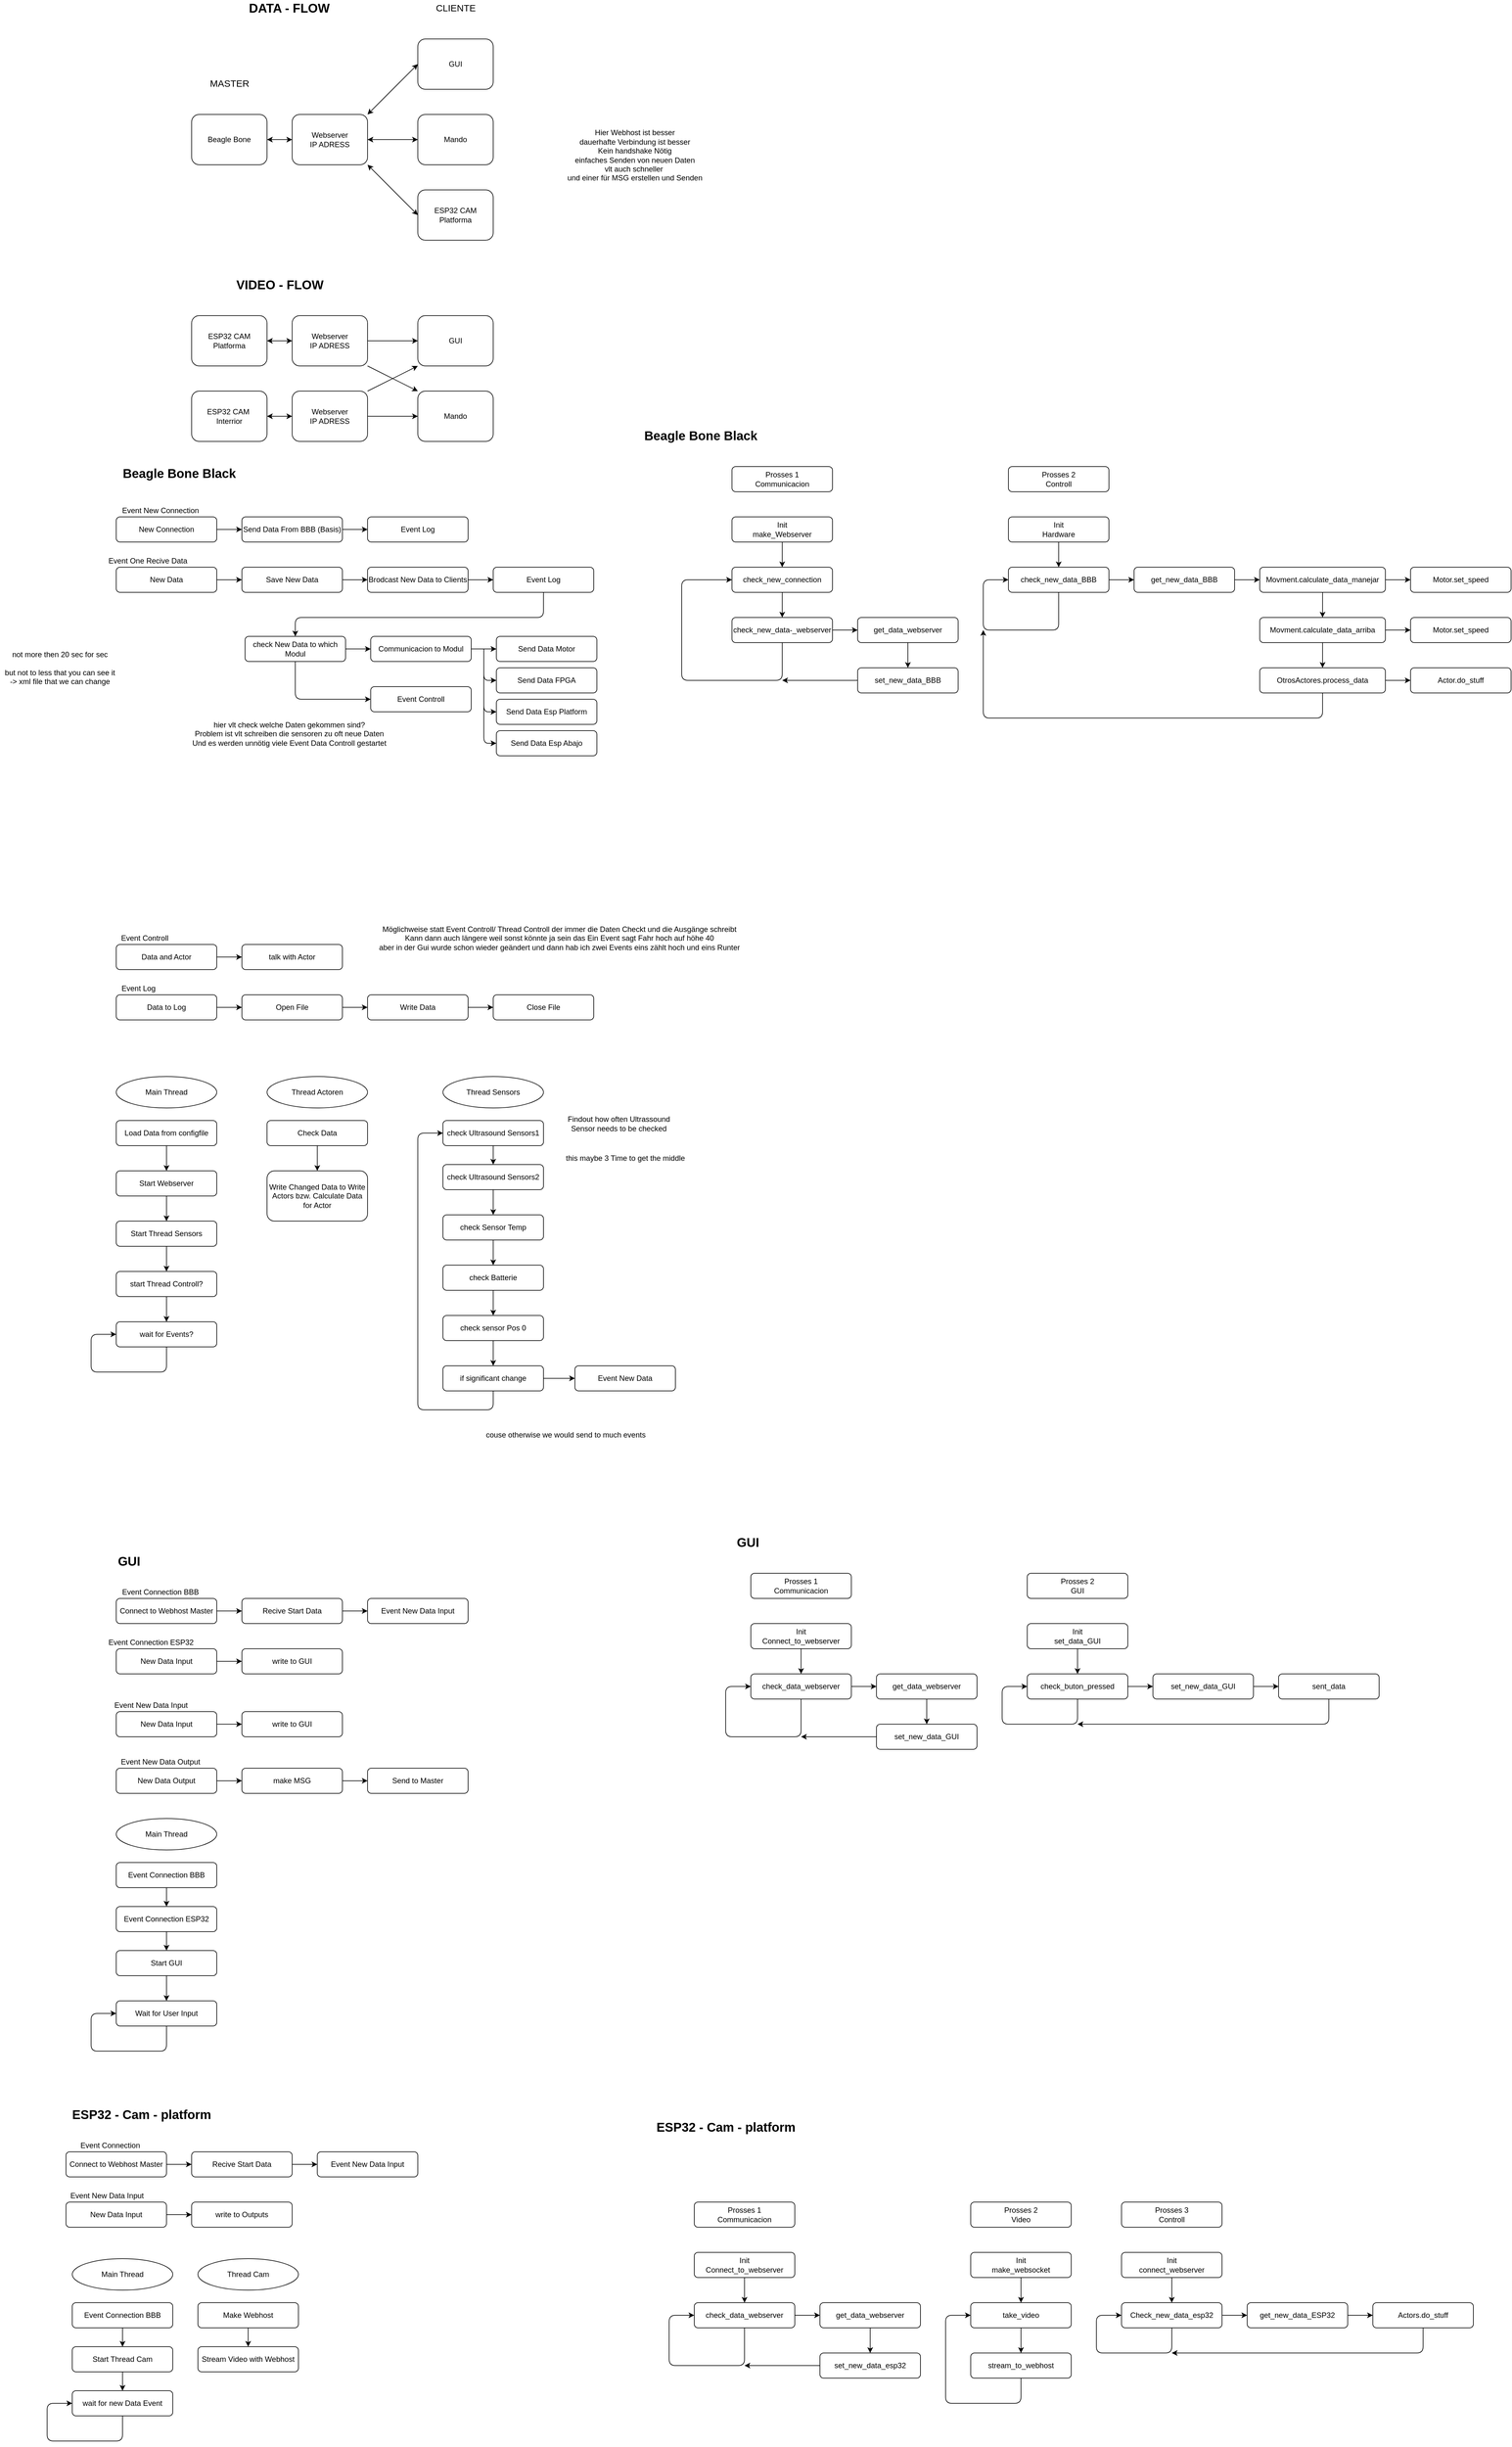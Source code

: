 <mxfile>
    <diagram id="vDkpHy24H6BLEEyWHWST" name="Page-1">
        <mxGraphModel dx="1289" dy="771" grid="1" gridSize="10" guides="1" tooltips="1" connect="1" arrows="1" fold="1" page="1" pageScale="1" pageWidth="850" pageHeight="1100" math="0" shadow="0">
            <root>
                <mxCell id="0"/>
                <mxCell id="1" parent="0"/>
                <mxCell id="81" value="" style="edgeStyle=none;html=1;fontSize=20;startArrow=classic;startFill=1;" parent="1" target="79" edge="1">
                    <mxGeometry relative="1" as="geometry">
                        <mxPoint x="510" y="250" as="sourcePoint"/>
                    </mxGeometry>
                </mxCell>
                <mxCell id="51" value="ESP32 CAM Platforma" style="rounded=1;whiteSpace=wrap;html=1;" parent="1" vertex="1">
                    <mxGeometry x="750" y="330" width="120" height="80" as="geometry"/>
                </mxCell>
                <mxCell id="53" value="GUI" style="rounded=1;whiteSpace=wrap;html=1;" parent="1" vertex="1">
                    <mxGeometry x="750" y="90" width="120" height="80" as="geometry"/>
                </mxCell>
                <mxCell id="55" value="Mando" style="rounded=1;whiteSpace=wrap;html=1;" parent="1" vertex="1">
                    <mxGeometry x="750" y="210" width="120" height="80" as="geometry"/>
                </mxCell>
                <mxCell id="59" value="&lt;font style=&quot;font-size: 15px&quot;&gt;MASTER&lt;/font&gt;" style="text;html=1;align=center;verticalAlign=middle;resizable=0;points=[];autosize=1;strokeColor=none;fillColor=none;" parent="1" vertex="1">
                    <mxGeometry x="410" y="150" width="80" height="20" as="geometry"/>
                </mxCell>
                <mxCell id="60" value="&lt;font style=&quot;font-size: 15px&quot;&gt;CLIENTE&lt;/font&gt;" style="text;html=1;align=center;verticalAlign=middle;resizable=0;points=[];autosize=1;strokeColor=none;fillColor=none;" parent="1" vertex="1">
                    <mxGeometry x="770" y="30" width="80" height="20" as="geometry"/>
                </mxCell>
                <mxCell id="61" value="&lt;font style=&quot;font-size: 20px&quot;&gt;&lt;b&gt;DATA - FLOW&lt;br&gt;&lt;/b&gt;&lt;/font&gt;" style="text;html=1;align=center;verticalAlign=middle;resizable=0;points=[];autosize=1;strokeColor=none;fillColor=none;" parent="1" vertex="1">
                    <mxGeometry x="475" y="30" width="140" height="20" as="geometry"/>
                </mxCell>
                <mxCell id="62" value="" style="endArrow=classic;startArrow=classic;html=1;fontSize=15;entryX=1;entryY=1;entryDx=0;entryDy=0;exitX=0;exitY=0.5;exitDx=0;exitDy=0;" parent="1" source="51" target="79" edge="1">
                    <mxGeometry width="50" height="50" relative="1" as="geometry">
                        <mxPoint x="530" y="430" as="sourcePoint"/>
                        <mxPoint x="580" y="380" as="targetPoint"/>
                    </mxGeometry>
                </mxCell>
                <mxCell id="68" value="GUI" style="rounded=1;whiteSpace=wrap;html=1;" parent="1" vertex="1">
                    <mxGeometry x="750" y="530" width="120" height="80" as="geometry"/>
                </mxCell>
                <mxCell id="69" value="Mando" style="rounded=1;whiteSpace=wrap;html=1;" parent="1" vertex="1">
                    <mxGeometry x="750" y="650" width="120" height="80" as="geometry"/>
                </mxCell>
                <mxCell id="72" value="&lt;font style=&quot;font-size: 20px&quot;&gt;&lt;b&gt;VIDEO - FLOW&lt;br&gt;&lt;/b&gt;&lt;/font&gt;" style="text;html=1;align=center;verticalAlign=middle;resizable=0;points=[];autosize=1;strokeColor=none;fillColor=none;" parent="1" vertex="1">
                    <mxGeometry x="455" y="470" width="150" height="20" as="geometry"/>
                </mxCell>
                <mxCell id="76" value="ESP32 CAM Platforma" style="rounded=1;whiteSpace=wrap;html=1;" parent="1" vertex="1">
                    <mxGeometry x="390" y="530" width="120" height="80" as="geometry"/>
                </mxCell>
                <mxCell id="77" value="ESP32 CAM&amp;nbsp;&lt;br&gt;Interrior" style="rounded=1;whiteSpace=wrap;html=1;" parent="1" vertex="1">
                    <mxGeometry x="390" y="650" width="120" height="80" as="geometry"/>
                </mxCell>
                <mxCell id="78" value="" style="endArrow=classic;startArrow=classic;html=1;fontSize=20;exitX=1;exitY=0.5;exitDx=0;exitDy=0;" parent="1" source="76" edge="1">
                    <mxGeometry width="50" height="50" relative="1" as="geometry">
                        <mxPoint x="560" y="810" as="sourcePoint"/>
                        <mxPoint x="550" y="570" as="targetPoint"/>
                    </mxGeometry>
                </mxCell>
                <mxCell id="79" value="Webserver&lt;br&gt;IP ADRESS" style="rounded=1;whiteSpace=wrap;html=1;" parent="1" vertex="1">
                    <mxGeometry x="550" y="210" width="120" height="80" as="geometry"/>
                </mxCell>
                <mxCell id="82" value="" style="endArrow=classic;startArrow=classic;html=1;fontSize=20;entryX=0;entryY=0.5;entryDx=0;entryDy=0;exitX=1;exitY=0.5;exitDx=0;exitDy=0;" parent="1" source="79" target="55" edge="1">
                    <mxGeometry width="50" height="50" relative="1" as="geometry">
                        <mxPoint x="540" y="430" as="sourcePoint"/>
                        <mxPoint x="590" y="380" as="targetPoint"/>
                    </mxGeometry>
                </mxCell>
                <mxCell id="83" value="" style="endArrow=classic;startArrow=classic;html=1;fontSize=20;entryX=0;entryY=0.5;entryDx=0;entryDy=0;exitX=1;exitY=0;exitDx=0;exitDy=0;" parent="1" source="79" target="53" edge="1">
                    <mxGeometry width="50" height="50" relative="1" as="geometry">
                        <mxPoint x="680" y="260" as="sourcePoint"/>
                        <mxPoint x="760" y="260" as="targetPoint"/>
                    </mxGeometry>
                </mxCell>
                <mxCell id="85" value="Webserver&lt;br&gt;IP ADRESS" style="rounded=1;whiteSpace=wrap;html=1;" parent="1" vertex="1">
                    <mxGeometry x="550" y="530" width="120" height="80" as="geometry"/>
                </mxCell>
                <mxCell id="87" value="Webserver&lt;br&gt;IP ADRESS" style="rounded=1;whiteSpace=wrap;html=1;" parent="1" vertex="1">
                    <mxGeometry x="550" y="650" width="120" height="80" as="geometry"/>
                </mxCell>
                <mxCell id="88" value="" style="endArrow=classic;startArrow=classic;html=1;fontSize=20;exitX=1;exitY=0.5;exitDx=0;exitDy=0;entryX=0;entryY=0.5;entryDx=0;entryDy=0;" parent="1" source="77" target="87" edge="1">
                    <mxGeometry width="50" height="50" relative="1" as="geometry">
                        <mxPoint x="520" y="580" as="sourcePoint"/>
                        <mxPoint x="560" y="580" as="targetPoint"/>
                    </mxGeometry>
                </mxCell>
                <mxCell id="92" value="" style="endArrow=classic;html=1;fontSize=20;entryX=0;entryY=0.5;entryDx=0;entryDy=0;exitX=1;exitY=0.5;exitDx=0;exitDy=0;" parent="1" source="85" target="68" edge="1">
                    <mxGeometry width="50" height="50" relative="1" as="geometry">
                        <mxPoint x="650" y="450" as="sourcePoint"/>
                        <mxPoint x="700" y="400" as="targetPoint"/>
                    </mxGeometry>
                </mxCell>
                <mxCell id="93" value="" style="endArrow=classic;html=1;fontSize=20;entryX=0;entryY=0;entryDx=0;entryDy=0;exitX=1;exitY=1;exitDx=0;exitDy=0;" parent="1" source="85" target="69" edge="1">
                    <mxGeometry width="50" height="50" relative="1" as="geometry">
                        <mxPoint x="680" y="580" as="sourcePoint"/>
                        <mxPoint x="760" y="580" as="targetPoint"/>
                    </mxGeometry>
                </mxCell>
                <mxCell id="94" value="" style="endArrow=classic;html=1;fontSize=20;entryX=0;entryY=1;entryDx=0;entryDy=0;exitX=1;exitY=0;exitDx=0;exitDy=0;" parent="1" source="87" target="68" edge="1">
                    <mxGeometry width="50" height="50" relative="1" as="geometry">
                        <mxPoint x="680" y="620" as="sourcePoint"/>
                        <mxPoint x="760" y="660" as="targetPoint"/>
                    </mxGeometry>
                </mxCell>
                <mxCell id="95" value="" style="endArrow=classic;html=1;fontSize=20;entryX=0;entryY=0.5;entryDx=0;entryDy=0;exitX=1;exitY=0.5;exitDx=0;exitDy=0;" parent="1" source="87" target="69" edge="1">
                    <mxGeometry width="50" height="50" relative="1" as="geometry">
                        <mxPoint x="680" y="660" as="sourcePoint"/>
                        <mxPoint x="760" y="620" as="targetPoint"/>
                    </mxGeometry>
                </mxCell>
                <mxCell id="96" value="Prosses 1&lt;br&gt;Communicacion" style="rounded=1;whiteSpace=wrap;html=1;" parent="1" vertex="1">
                    <mxGeometry x="1250" y="770" width="160" height="40" as="geometry"/>
                </mxCell>
                <mxCell id="97" value="Prosses 2&lt;br&gt;Controll" style="rounded=1;whiteSpace=wrap;html=1;" parent="1" vertex="1">
                    <mxGeometry x="1690" y="770" width="160" height="40" as="geometry"/>
                </mxCell>
                <mxCell id="107" value="" style="edgeStyle=none;html=1;" parent="1" source="99" target="105" edge="1">
                    <mxGeometry relative="1" as="geometry"/>
                </mxCell>
                <mxCell id="99" value="Init&lt;br&gt;make_Webserver" style="rounded=1;whiteSpace=wrap;html=1;" parent="1" vertex="1">
                    <mxGeometry x="1250" y="850" width="160" height="40" as="geometry"/>
                </mxCell>
                <mxCell id="159" value="" style="edgeStyle=none;html=1;" parent="1" source="100" target="158" edge="1">
                    <mxGeometry relative="1" as="geometry"/>
                </mxCell>
                <mxCell id="100" value="check_new_data-_webserver" style="rounded=1;whiteSpace=wrap;html=1;" parent="1" vertex="1">
                    <mxGeometry x="1250" y="1010" width="160" height="40" as="geometry"/>
                </mxCell>
                <mxCell id="157" value="" style="edgeStyle=none;html=1;" parent="1" source="102" edge="1">
                    <mxGeometry relative="1" as="geometry">
                        <mxPoint x="1330" y="1110" as="targetPoint"/>
                    </mxGeometry>
                </mxCell>
                <mxCell id="102" value="set_new_data_BBB" style="rounded=1;whiteSpace=wrap;html=1;" parent="1" vertex="1">
                    <mxGeometry x="1450" y="1090" width="160" height="40" as="geometry"/>
                </mxCell>
                <mxCell id="104" value="&lt;font style=&quot;font-size: 20px&quot;&gt;&lt;b&gt;Beagle Bone Black&lt;br&gt;&lt;/b&gt;&lt;/font&gt;" style="text;html=1;align=center;verticalAlign=middle;resizable=0;points=[];autosize=1;strokeColor=none;fillColor=none;" parent="1" vertex="1">
                    <mxGeometry x="270" y="770" width="200" height="20" as="geometry"/>
                </mxCell>
                <mxCell id="108" value="" style="edgeStyle=none;html=1;" parent="1" source="105" target="100" edge="1">
                    <mxGeometry relative="1" as="geometry"/>
                </mxCell>
                <mxCell id="105" value="check_new_connection" style="rounded=1;whiteSpace=wrap;html=1;" parent="1" vertex="1">
                    <mxGeometry x="1250" y="930" width="160" height="40" as="geometry"/>
                </mxCell>
                <mxCell id="113" value="" style="endArrow=classic;html=1;exitX=0.5;exitY=1;exitDx=0;exitDy=0;entryX=0;entryY=0.5;entryDx=0;entryDy=0;" parent="1" source="100" target="105" edge="1">
                    <mxGeometry width="50" height="50" relative="1" as="geometry">
                        <mxPoint x="1330" y="1130" as="sourcePoint"/>
                        <mxPoint x="1170" y="970" as="targetPoint"/>
                        <Array as="points">
                            <mxPoint x="1330" y="1110"/>
                            <mxPoint x="1240" y="1110"/>
                            <mxPoint x="1170" y="1110"/>
                            <mxPoint x="1170" y="950"/>
                        </Array>
                    </mxGeometry>
                </mxCell>
                <mxCell id="116" value="" style="edgeStyle=none;html=1;" parent="1" source="114" target="115" edge="1">
                    <mxGeometry relative="1" as="geometry"/>
                </mxCell>
                <mxCell id="114" value="Init&lt;br&gt;Hardware" style="rounded=1;whiteSpace=wrap;html=1;" parent="1" vertex="1">
                    <mxGeometry x="1690" y="850" width="160" height="40" as="geometry"/>
                </mxCell>
                <mxCell id="131" value="" style="edgeStyle=none;html=1;" parent="1" source="115" target="130" edge="1">
                    <mxGeometry relative="1" as="geometry"/>
                </mxCell>
                <mxCell id="115" value="check_new_data_BBB" style="rounded=1;whiteSpace=wrap;html=1;" parent="1" vertex="1">
                    <mxGeometry x="1690" y="930" width="160" height="40" as="geometry"/>
                </mxCell>
                <mxCell id="120" value="" style="edgeStyle=none;html=1;" parent="1" source="117" target="119" edge="1">
                    <mxGeometry relative="1" as="geometry"/>
                </mxCell>
                <mxCell id="122" value="" style="edgeStyle=none;html=1;" parent="1" source="117" target="121" edge="1">
                    <mxGeometry relative="1" as="geometry"/>
                </mxCell>
                <mxCell id="117" value="Movment.calculate_data_manejar" style="rounded=1;whiteSpace=wrap;html=1;" parent="1" vertex="1">
                    <mxGeometry x="2090" y="930" width="200" height="40" as="geometry"/>
                </mxCell>
                <mxCell id="119" value="Motor.set_speed" style="rounded=1;whiteSpace=wrap;html=1;" parent="1" vertex="1">
                    <mxGeometry x="2330" y="930" width="160" height="40" as="geometry"/>
                </mxCell>
                <mxCell id="124" value="" style="edgeStyle=none;html=1;" parent="1" source="121" target="123" edge="1">
                    <mxGeometry relative="1" as="geometry"/>
                </mxCell>
                <mxCell id="126" value="" style="edgeStyle=none;html=1;" parent="1" source="121" target="125" edge="1">
                    <mxGeometry relative="1" as="geometry"/>
                </mxCell>
                <mxCell id="121" value="Movment.calculate_data_arriba" style="rounded=1;whiteSpace=wrap;html=1;" parent="1" vertex="1">
                    <mxGeometry x="2090" y="1010" width="200" height="40" as="geometry"/>
                </mxCell>
                <mxCell id="123" value="Motor.set_speed" style="rounded=1;whiteSpace=wrap;html=1;" parent="1" vertex="1">
                    <mxGeometry x="2330" y="1010" width="160" height="40" as="geometry"/>
                </mxCell>
                <mxCell id="128" value="" style="edgeStyle=none;html=1;" parent="1" source="125" target="127" edge="1">
                    <mxGeometry relative="1" as="geometry"/>
                </mxCell>
                <mxCell id="125" value="OtrosActores.process_data" style="rounded=1;whiteSpace=wrap;html=1;" parent="1" vertex="1">
                    <mxGeometry x="2090" y="1090" width="200" height="40" as="geometry"/>
                </mxCell>
                <mxCell id="127" value="Actor.do_stuff" style="rounded=1;whiteSpace=wrap;html=1;" parent="1" vertex="1">
                    <mxGeometry x="2330" y="1090" width="160" height="40" as="geometry"/>
                </mxCell>
                <mxCell id="129" value="" style="endArrow=classic;html=1;exitX=0.5;exitY=1;exitDx=0;exitDy=0;entryX=0;entryY=0.5;entryDx=0;entryDy=0;" parent="1" source="115" target="115" edge="1">
                    <mxGeometry width="50" height="50" relative="1" as="geometry">
                        <mxPoint x="1770" y="1320" as="sourcePoint"/>
                        <mxPoint x="1650" y="870" as="targetPoint"/>
                        <Array as="points">
                            <mxPoint x="1770" y="1030"/>
                            <mxPoint x="1650" y="1030"/>
                            <mxPoint x="1650" y="950"/>
                        </Array>
                    </mxGeometry>
                </mxCell>
                <mxCell id="132" value="" style="edgeStyle=none;html=1;" parent="1" source="130" target="117" edge="1">
                    <mxGeometry relative="1" as="geometry"/>
                </mxCell>
                <mxCell id="130" value="get_new_data_BBB" style="rounded=1;whiteSpace=wrap;html=1;" parent="1" vertex="1">
                    <mxGeometry x="1890" y="930" width="160" height="40" as="geometry"/>
                </mxCell>
                <mxCell id="133" value="&lt;font style=&quot;font-size: 20px&quot;&gt;&lt;b&gt;GUI&lt;br&gt;&lt;/b&gt;&lt;/font&gt;" style="text;html=1;align=center;verticalAlign=middle;resizable=0;points=[];autosize=1;strokeColor=none;fillColor=none;" parent="1" vertex="1">
                    <mxGeometry x="265" y="2500" width="50" height="20" as="geometry"/>
                </mxCell>
                <mxCell id="134" value="Prosses 1&lt;br&gt;Communicacion" style="rounded=1;whiteSpace=wrap;html=1;" parent="1" vertex="1">
                    <mxGeometry x="1280" y="2530" width="160" height="40" as="geometry"/>
                </mxCell>
                <mxCell id="135" value="Prosses 2&lt;br&gt;GUI" style="rounded=1;whiteSpace=wrap;html=1;" parent="1" vertex="1">
                    <mxGeometry x="1720" y="2530" width="160" height="40" as="geometry"/>
                </mxCell>
                <mxCell id="154" value="" style="edgeStyle=none;html=1;" parent="1" source="138" target="139" edge="1">
                    <mxGeometry relative="1" as="geometry"/>
                </mxCell>
                <mxCell id="138" value="Init&lt;br&gt;Connect_to_webserver" style="rounded=1;whiteSpace=wrap;html=1;" parent="1" vertex="1">
                    <mxGeometry x="1280" y="2610" width="160" height="40" as="geometry"/>
                </mxCell>
                <mxCell id="232" value="" style="edgeStyle=none;html=1;" parent="1" source="139" target="151" edge="1">
                    <mxGeometry relative="1" as="geometry"/>
                </mxCell>
                <mxCell id="139" value="check_data_webserver" style="rounded=1;whiteSpace=wrap;html=1;" parent="1" vertex="1">
                    <mxGeometry x="1280" y="2690" width="160" height="40" as="geometry"/>
                </mxCell>
                <mxCell id="141" value="Init&lt;br&gt;set_data_GUI" style="rounded=1;whiteSpace=wrap;html=1;" parent="1" vertex="1">
                    <mxGeometry x="1720" y="2610" width="160" height="40" as="geometry"/>
                </mxCell>
                <mxCell id="145" value="" style="edgeStyle=none;html=1;" parent="1" target="144" edge="1">
                    <mxGeometry relative="1" as="geometry">
                        <mxPoint x="1800" y="2650" as="sourcePoint"/>
                    </mxGeometry>
                </mxCell>
                <mxCell id="234" value="" style="edgeStyle=none;html=1;" parent="1" source="144" target="155" edge="1">
                    <mxGeometry relative="1" as="geometry"/>
                </mxCell>
                <mxCell id="144" value="check_buton_pressed" style="rounded=1;whiteSpace=wrap;html=1;" parent="1" vertex="1">
                    <mxGeometry x="1720" y="2690" width="160" height="40" as="geometry"/>
                </mxCell>
                <mxCell id="146" value="sent_data" style="rounded=1;whiteSpace=wrap;html=1;" parent="1" vertex="1">
                    <mxGeometry x="2120" y="2690" width="160" height="40" as="geometry"/>
                </mxCell>
                <mxCell id="165" value="" style="edgeStyle=none;html=1;" parent="1" source="151" target="162" edge="1">
                    <mxGeometry relative="1" as="geometry"/>
                </mxCell>
                <mxCell id="151" value="get_data_webserver" style="rounded=1;whiteSpace=wrap;html=1;" parent="1" vertex="1">
                    <mxGeometry x="1480" y="2690" width="160" height="40" as="geometry"/>
                </mxCell>
                <mxCell id="156" value="" style="edgeStyle=none;html=1;" parent="1" source="155" target="146" edge="1">
                    <mxGeometry relative="1" as="geometry"/>
                </mxCell>
                <mxCell id="155" value="set_new_data_GUI" style="rounded=1;whiteSpace=wrap;html=1;" parent="1" vertex="1">
                    <mxGeometry x="1920" y="2690" width="160" height="40" as="geometry"/>
                </mxCell>
                <mxCell id="160" value="" style="edgeStyle=none;html=1;" parent="1" source="158" target="102" edge="1">
                    <mxGeometry relative="1" as="geometry"/>
                </mxCell>
                <mxCell id="158" value="get_data_webserver" style="rounded=1;whiteSpace=wrap;html=1;" parent="1" vertex="1">
                    <mxGeometry x="1450" y="1010" width="160" height="40" as="geometry"/>
                </mxCell>
                <mxCell id="163" value="" style="edgeStyle=none;html=1;" parent="1" source="162" edge="1">
                    <mxGeometry relative="1" as="geometry">
                        <mxPoint x="1360" y="2790" as="targetPoint"/>
                    </mxGeometry>
                </mxCell>
                <mxCell id="162" value="set_new_data_GUI" style="rounded=1;whiteSpace=wrap;html=1;" parent="1" vertex="1">
                    <mxGeometry x="1480" y="2770" width="160" height="40" as="geometry"/>
                </mxCell>
                <mxCell id="164" value="" style="endArrow=classic;html=1;exitX=0.5;exitY=1;exitDx=0;exitDy=0;entryX=0;entryY=0.5;entryDx=0;entryDy=0;" parent="1" source="139" target="139" edge="1">
                    <mxGeometry width="50" height="50" relative="1" as="geometry">
                        <mxPoint x="1360" y="2810" as="sourcePoint"/>
                        <mxPoint x="1240" y="2690" as="targetPoint"/>
                        <Array as="points">
                            <mxPoint x="1360" y="2790"/>
                            <mxPoint x="1240" y="2790"/>
                            <mxPoint x="1240" y="2710"/>
                        </Array>
                    </mxGeometry>
                </mxCell>
                <mxCell id="166" value="" style="endArrow=classic;html=1;exitX=0.5;exitY=1;exitDx=0;exitDy=0;entryX=0;entryY=0.5;entryDx=0;entryDy=0;" parent="1" target="144" edge="1">
                    <mxGeometry width="50" height="50" relative="1" as="geometry">
                        <mxPoint x="1800" y="2730" as="sourcePoint"/>
                        <mxPoint x="1720" y="2630" as="targetPoint"/>
                        <Array as="points">
                            <mxPoint x="1800" y="2770"/>
                            <mxPoint x="1680" y="2770"/>
                            <mxPoint x="1680" y="2710"/>
                        </Array>
                    </mxGeometry>
                </mxCell>
                <mxCell id="167" value="&lt;font style=&quot;font-size: 20px&quot;&gt;&lt;b&gt;ESP32 - Cam - platform&lt;br&gt;&lt;/b&gt;&lt;/font&gt;" style="text;html=1;align=center;verticalAlign=middle;resizable=0;points=[];autosize=1;strokeColor=none;fillColor=none;" parent="1" vertex="1">
                    <mxGeometry x="190" y="3380" width="240" height="20" as="geometry"/>
                </mxCell>
                <mxCell id="168" value="Prosses 1&lt;br&gt;Communicacion" style="rounded=1;whiteSpace=wrap;html=1;" parent="1" vertex="1">
                    <mxGeometry x="1190" y="3530" width="160" height="40" as="geometry"/>
                </mxCell>
                <mxCell id="169" value="Prosses 3&lt;br&gt;Controll" style="rounded=1;whiteSpace=wrap;html=1;" parent="1" vertex="1">
                    <mxGeometry x="1870" y="3530" width="160" height="40" as="geometry"/>
                </mxCell>
                <mxCell id="170" value="" style="edgeStyle=none;html=1;" parent="1" source="171" target="173" edge="1">
                    <mxGeometry relative="1" as="geometry"/>
                </mxCell>
                <mxCell id="171" value="Init&lt;br&gt;make_websocket" style="rounded=1;whiteSpace=wrap;html=1;" parent="1" vertex="1">
                    <mxGeometry x="1630" y="3610" width="160" height="40" as="geometry"/>
                </mxCell>
                <mxCell id="190" value="" style="edgeStyle=none;html=1;" parent="1" source="173" target="183" edge="1">
                    <mxGeometry relative="1" as="geometry"/>
                </mxCell>
                <mxCell id="173" value="take_video" style="rounded=1;whiteSpace=wrap;html=1;" parent="1" vertex="1">
                    <mxGeometry x="1630" y="3690" width="160" height="40" as="geometry"/>
                </mxCell>
                <mxCell id="174" value="Init&lt;br&gt;connect_webserver" style="rounded=1;whiteSpace=wrap;html=1;" parent="1" vertex="1">
                    <mxGeometry x="1870" y="3610" width="160" height="40" as="geometry"/>
                </mxCell>
                <mxCell id="175" value="" style="edgeStyle=none;html=1;" parent="1" target="177" edge="1">
                    <mxGeometry relative="1" as="geometry">
                        <mxPoint x="1950" y="3650" as="sourcePoint"/>
                    </mxGeometry>
                </mxCell>
                <mxCell id="235" value="" style="edgeStyle=none;html=1;" parent="1" source="177" target="182" edge="1">
                    <mxGeometry relative="1" as="geometry"/>
                </mxCell>
                <mxCell id="177" value="Check_new_data_esp32" style="rounded=1;whiteSpace=wrap;html=1;" parent="1" vertex="1">
                    <mxGeometry x="1870" y="3690" width="160" height="40" as="geometry"/>
                </mxCell>
                <mxCell id="178" value="Actors.do_stuff" style="rounded=1;whiteSpace=wrap;html=1;" parent="1" vertex="1">
                    <mxGeometry x="2270" y="3690" width="160" height="40" as="geometry"/>
                </mxCell>
                <mxCell id="181" value="" style="edgeStyle=none;html=1;" parent="1" source="182" edge="1">
                    <mxGeometry relative="1" as="geometry">
                        <mxPoint x="2270" y="3710" as="targetPoint"/>
                    </mxGeometry>
                </mxCell>
                <mxCell id="182" value="get_new_data_ESP32" style="rounded=1;whiteSpace=wrap;html=1;" parent="1" vertex="1">
                    <mxGeometry x="2070" y="3690" width="160" height="40" as="geometry"/>
                </mxCell>
                <mxCell id="183" value="stream_to_webhost" style="rounded=1;whiteSpace=wrap;html=1;" parent="1" vertex="1">
                    <mxGeometry x="1630" y="3770" width="160" height="40" as="geometry"/>
                </mxCell>
                <mxCell id="186" value="" style="endArrow=classic;html=1;exitX=0.5;exitY=1;exitDx=0;exitDy=0;entryX=0;entryY=0.5;entryDx=0;entryDy=0;" parent="1" source="183" target="173" edge="1">
                    <mxGeometry width="50" height="50" relative="1" as="geometry">
                        <mxPoint x="1600" y="3910" as="sourcePoint"/>
                        <mxPoint x="1590" y="3690" as="targetPoint"/>
                        <Array as="points">
                            <mxPoint x="1710" y="3850"/>
                            <mxPoint x="1590" y="3850"/>
                            <mxPoint x="1590" y="3710"/>
                        </Array>
                    </mxGeometry>
                </mxCell>
                <mxCell id="187" value="" style="endArrow=classic;html=1;exitX=0.5;exitY=1;exitDx=0;exitDy=0;entryX=0;entryY=0.5;entryDx=0;entryDy=0;" parent="1" target="177" edge="1">
                    <mxGeometry width="50" height="50" relative="1" as="geometry">
                        <mxPoint x="1950" y="3730" as="sourcePoint"/>
                        <mxPoint x="1870" y="3630" as="targetPoint"/>
                        <Array as="points">
                            <mxPoint x="1950" y="3770"/>
                            <mxPoint x="1830" y="3770"/>
                            <mxPoint x="1830" y="3710"/>
                        </Array>
                    </mxGeometry>
                </mxCell>
                <mxCell id="212" value="Prosses 2&lt;br&gt;Video" style="rounded=1;whiteSpace=wrap;html=1;" parent="1" vertex="1">
                    <mxGeometry x="1630" y="3530" width="160" height="40" as="geometry"/>
                </mxCell>
                <mxCell id="213" value="" style="edgeStyle=none;html=1;" parent="1" source="214" target="217" edge="1">
                    <mxGeometry relative="1" as="geometry"/>
                </mxCell>
                <mxCell id="214" value="Init&lt;br&gt;Connect_to_webserver" style="rounded=1;whiteSpace=wrap;html=1;" parent="1" vertex="1">
                    <mxGeometry x="1190" y="3610" width="160" height="40" as="geometry"/>
                </mxCell>
                <mxCell id="215" value="" style="edgeStyle=none;html=1;" parent="1" source="217" target="219" edge="1">
                    <mxGeometry relative="1" as="geometry">
                        <Array as="points">
                            <mxPoint x="1370" y="3710"/>
                        </Array>
                    </mxGeometry>
                </mxCell>
                <mxCell id="217" value="check_data_webserver" style="rounded=1;whiteSpace=wrap;html=1;" parent="1" vertex="1">
                    <mxGeometry x="1190" y="3690" width="160" height="40" as="geometry"/>
                </mxCell>
                <mxCell id="218" value="" style="edgeStyle=none;html=1;" parent="1" source="219" target="222" edge="1">
                    <mxGeometry relative="1" as="geometry"/>
                </mxCell>
                <mxCell id="219" value="get_data_webserver" style="rounded=1;whiteSpace=wrap;html=1;" parent="1" vertex="1">
                    <mxGeometry x="1390" y="3690" width="160" height="40" as="geometry"/>
                </mxCell>
                <mxCell id="221" value="" style="edgeStyle=none;html=1;" parent="1" source="222" edge="1">
                    <mxGeometry relative="1" as="geometry">
                        <mxPoint x="1270" y="3790" as="targetPoint"/>
                    </mxGeometry>
                </mxCell>
                <mxCell id="222" value="set_new_data_esp32" style="rounded=1;whiteSpace=wrap;html=1;" parent="1" vertex="1">
                    <mxGeometry x="1390" y="3770" width="160" height="40" as="geometry"/>
                </mxCell>
                <mxCell id="223" value="" style="endArrow=classic;html=1;exitX=0.5;exitY=1;exitDx=0;exitDy=0;entryX=0;entryY=0.5;entryDx=0;entryDy=0;" parent="1" source="217" target="217" edge="1">
                    <mxGeometry width="50" height="50" relative="1" as="geometry">
                        <mxPoint x="1270" y="3810" as="sourcePoint"/>
                        <mxPoint x="1150" y="3690" as="targetPoint"/>
                        <Array as="points">
                            <mxPoint x="1270" y="3790"/>
                            <mxPoint x="1150" y="3790"/>
                            <mxPoint x="1150" y="3710"/>
                        </Array>
                    </mxGeometry>
                </mxCell>
                <mxCell id="225" value="" style="endArrow=classic;html=1;exitX=0.5;exitY=1;exitDx=0;exitDy=0;" parent="1" source="125" edge="1">
                    <mxGeometry width="50" height="50" relative="1" as="geometry">
                        <mxPoint x="2170" y="1170" as="sourcePoint"/>
                        <mxPoint x="1650" y="1030" as="targetPoint"/>
                        <Array as="points">
                            <mxPoint x="2190" y="1170"/>
                            <mxPoint x="1960" y="1170"/>
                            <mxPoint x="1650" y="1170"/>
                        </Array>
                    </mxGeometry>
                </mxCell>
                <mxCell id="226" value="" style="endArrow=classic;html=1;exitX=0.5;exitY=1;exitDx=0;exitDy=0;" parent="1" source="178" edge="1">
                    <mxGeometry width="50" height="50" relative="1" as="geometry">
                        <mxPoint x="2080" y="3870" as="sourcePoint"/>
                        <mxPoint x="1950" y="3770" as="targetPoint"/>
                        <Array as="points">
                            <mxPoint x="2350" y="3770"/>
                        </Array>
                    </mxGeometry>
                </mxCell>
                <mxCell id="228" value="" style="endArrow=classic;html=1;exitX=0.5;exitY=1;exitDx=0;exitDy=0;" parent="1" source="146" edge="1">
                    <mxGeometry width="50" height="50" relative="1" as="geometry">
                        <mxPoint x="2170" y="2850" as="sourcePoint"/>
                        <mxPoint x="1800" y="2770" as="targetPoint"/>
                        <Array as="points">
                            <mxPoint x="2200" y="2770"/>
                        </Array>
                    </mxGeometry>
                </mxCell>
                <mxCell id="229" value="Beagle Bone" style="rounded=1;whiteSpace=wrap;html=1;" parent="1" vertex="1">
                    <mxGeometry x="390" y="210" width="120" height="80" as="geometry"/>
                </mxCell>
                <mxCell id="239" value="" style="edgeStyle=none;html=1;" parent="1" source="236" target="238" edge="1">
                    <mxGeometry relative="1" as="geometry"/>
                </mxCell>
                <mxCell id="236" value="New Connection" style="rounded=1;whiteSpace=wrap;html=1;" parent="1" vertex="1">
                    <mxGeometry x="270" y="850" width="160" height="40" as="geometry"/>
                </mxCell>
                <mxCell id="237" value="Event New Connection" style="text;html=1;align=center;verticalAlign=middle;resizable=0;points=[];autosize=1;strokeColor=none;fillColor=none;" parent="1" vertex="1">
                    <mxGeometry x="270" y="830" width="140" height="20" as="geometry"/>
                </mxCell>
                <mxCell id="256" value="" style="edgeStyle=none;html=1;" parent="1" source="238" target="255" edge="1">
                    <mxGeometry relative="1" as="geometry"/>
                </mxCell>
                <mxCell id="238" value="Send Data From BBB (Basis)" style="rounded=1;whiteSpace=wrap;html=1;" parent="1" vertex="1">
                    <mxGeometry x="470" y="850" width="160" height="40" as="geometry"/>
                </mxCell>
                <mxCell id="244" value="" style="edgeStyle=none;html=1;" parent="1" source="240" target="242" edge="1">
                    <mxGeometry relative="1" as="geometry"/>
                </mxCell>
                <mxCell id="240" value="New Data" style="rounded=1;whiteSpace=wrap;html=1;" parent="1" vertex="1">
                    <mxGeometry x="270" y="930" width="160" height="40" as="geometry"/>
                </mxCell>
                <mxCell id="241" value="Event One Recive Data" style="text;html=1;align=center;verticalAlign=middle;resizable=0;points=[];autosize=1;strokeColor=none;fillColor=none;" parent="1" vertex="1">
                    <mxGeometry x="250" y="910" width="140" height="20" as="geometry"/>
                </mxCell>
                <mxCell id="245" value="" style="edgeStyle=none;html=1;" parent="1" source="242" target="243" edge="1">
                    <mxGeometry relative="1" as="geometry"/>
                </mxCell>
                <mxCell id="242" value="Save New Data" style="rounded=1;whiteSpace=wrap;html=1;" parent="1" vertex="1">
                    <mxGeometry x="470" y="930" width="160" height="40" as="geometry"/>
                </mxCell>
                <mxCell id="257" value="" style="edgeStyle=none;html=1;" parent="1" source="243" target="254" edge="1">
                    <mxGeometry relative="1" as="geometry"/>
                </mxCell>
                <mxCell id="243" value="Brodcast New Data to Clients" style="rounded=1;whiteSpace=wrap;html=1;" parent="1" vertex="1">
                    <mxGeometry x="670" y="930" width="160" height="40" as="geometry"/>
                </mxCell>
                <mxCell id="251" value="" style="edgeStyle=none;html=1;" parent="1" source="246" target="248" edge="1">
                    <mxGeometry relative="1" as="geometry"/>
                </mxCell>
                <mxCell id="246" value="Data to Log" style="rounded=1;whiteSpace=wrap;html=1;" parent="1" vertex="1">
                    <mxGeometry x="270" y="1610" width="160" height="40" as="geometry"/>
                </mxCell>
                <mxCell id="247" value="Event Log" style="text;html=1;align=center;verticalAlign=middle;resizable=0;points=[];autosize=1;strokeColor=none;fillColor=none;" parent="1" vertex="1">
                    <mxGeometry x="270" y="1590" width="70" height="20" as="geometry"/>
                </mxCell>
                <mxCell id="252" value="" style="edgeStyle=none;html=1;" parent="1" source="248" target="249" edge="1">
                    <mxGeometry relative="1" as="geometry"/>
                </mxCell>
                <mxCell id="248" value="Open File" style="rounded=1;whiteSpace=wrap;html=1;" parent="1" vertex="1">
                    <mxGeometry x="470" y="1610" width="160" height="40" as="geometry"/>
                </mxCell>
                <mxCell id="253" value="" style="edgeStyle=none;html=1;" parent="1" source="249" target="250" edge="1">
                    <mxGeometry relative="1" as="geometry"/>
                </mxCell>
                <mxCell id="249" value="Write Data" style="rounded=1;whiteSpace=wrap;html=1;" parent="1" vertex="1">
                    <mxGeometry x="670" y="1610" width="160" height="40" as="geometry"/>
                </mxCell>
                <mxCell id="250" value="Close File" style="rounded=1;whiteSpace=wrap;html=1;" parent="1" vertex="1">
                    <mxGeometry x="870" y="1610" width="160" height="40" as="geometry"/>
                </mxCell>
                <mxCell id="254" value="Event Log" style="rounded=1;whiteSpace=wrap;html=1;" parent="1" vertex="1">
                    <mxGeometry x="870" y="930" width="160" height="40" as="geometry"/>
                </mxCell>
                <mxCell id="255" value="Event Log" style="rounded=1;whiteSpace=wrap;html=1;" parent="1" vertex="1">
                    <mxGeometry x="670" y="850" width="160" height="40" as="geometry"/>
                </mxCell>
                <mxCell id="283" value="" style="edgeStyle=none;html=1;" parent="1" source="259" target="260" edge="1">
                    <mxGeometry relative="1" as="geometry"/>
                </mxCell>
                <mxCell id="259" value="Load Data from configfile" style="rounded=1;whiteSpace=wrap;html=1;" parent="1" vertex="1">
                    <mxGeometry x="270" y="1810" width="160" height="40" as="geometry"/>
                </mxCell>
                <mxCell id="329" value="" style="edgeStyle=none;html=1;" parent="1" source="260" target="328" edge="1">
                    <mxGeometry relative="1" as="geometry"/>
                </mxCell>
                <mxCell id="260" value="Start Webserver" style="rounded=1;whiteSpace=wrap;html=1;" parent="1" vertex="1">
                    <mxGeometry x="270" y="1890" width="160" height="40" as="geometry"/>
                </mxCell>
                <mxCell id="285" value="" style="edgeStyle=none;html=1;" parent="1" source="261" target="277" edge="1">
                    <mxGeometry relative="1" as="geometry"/>
                </mxCell>
                <mxCell id="261" value="check Sensor Temp" style="rounded=1;whiteSpace=wrap;html=1;" parent="1" vertex="1">
                    <mxGeometry x="790" y="1960" width="160" height="40" as="geometry"/>
                </mxCell>
                <mxCell id="271" value="" style="edgeStyle=none;html=1;" parent="1" source="262" target="265" edge="1">
                    <mxGeometry relative="1" as="geometry"/>
                </mxCell>
                <mxCell id="262" value="check Ultrasound Sensors1" style="rounded=1;whiteSpace=wrap;html=1;" parent="1" vertex="1">
                    <mxGeometry x="790" y="1810" width="160" height="40" as="geometry"/>
                </mxCell>
                <mxCell id="264" value="Thread Sensors" style="ellipse;whiteSpace=wrap;html=1;" parent="1" vertex="1">
                    <mxGeometry x="790" y="1740" width="160" height="50" as="geometry"/>
                </mxCell>
                <mxCell id="290" value="" style="edgeStyle=none;html=1;" parent="1" source="265" target="261" edge="1">
                    <mxGeometry relative="1" as="geometry"/>
                </mxCell>
                <mxCell id="265" value="check Ultrasound Sensors2" style="rounded=1;whiteSpace=wrap;html=1;" parent="1" vertex="1">
                    <mxGeometry x="790" y="1880" width="160" height="40" as="geometry"/>
                </mxCell>
                <mxCell id="270" value="" style="edgeStyle=none;html=1;" parent="1" source="266" target="268" edge="1">
                    <mxGeometry relative="1" as="geometry"/>
                </mxCell>
                <mxCell id="266" value="if significant change" style="rounded=1;whiteSpace=wrap;html=1;" parent="1" vertex="1">
                    <mxGeometry x="790" y="2200" width="160" height="40" as="geometry"/>
                </mxCell>
                <mxCell id="268" value="Event New Data" style="rounded=1;whiteSpace=wrap;html=1;" parent="1" vertex="1">
                    <mxGeometry x="1000" y="2200" width="160" height="40" as="geometry"/>
                </mxCell>
                <mxCell id="273" value="this maybe 3 Time to get the middle" style="text;html=1;align=center;verticalAlign=middle;resizable=0;points=[];autosize=1;strokeColor=none;fillColor=none;" parent="1" vertex="1">
                    <mxGeometry x="980" y="1860" width="200" height="20" as="geometry"/>
                </mxCell>
                <mxCell id="274" value="couse otherwise we would send to much events" style="text;html=1;align=center;verticalAlign=middle;resizable=0;points=[];autosize=1;strokeColor=none;fillColor=none;" parent="1" vertex="1">
                    <mxGeometry x="850" y="2300" width="270" height="20" as="geometry"/>
                </mxCell>
                <mxCell id="275" value="Findout how often Ultrassound Sensor needs to be checked" style="text;html=1;strokeColor=none;fillColor=none;align=center;verticalAlign=middle;whiteSpace=wrap;rounded=0;" parent="1" vertex="1">
                    <mxGeometry x="980" y="1800" width="180" height="30" as="geometry"/>
                </mxCell>
                <mxCell id="288" value="" style="edgeStyle=none;html=1;" parent="1" source="277" target="279" edge="1">
                    <mxGeometry relative="1" as="geometry"/>
                </mxCell>
                <mxCell id="277" value="check Batterie" style="rounded=1;whiteSpace=wrap;html=1;" parent="1" vertex="1">
                    <mxGeometry x="790" y="2040" width="160" height="40" as="geometry"/>
                </mxCell>
                <mxCell id="289" value="" style="edgeStyle=none;html=1;" parent="1" source="279" target="266" edge="1">
                    <mxGeometry relative="1" as="geometry"/>
                </mxCell>
                <mxCell id="279" value="check sensor Pos 0" style="rounded=1;whiteSpace=wrap;html=1;" parent="1" vertex="1">
                    <mxGeometry x="790" y="2120" width="160" height="40" as="geometry"/>
                </mxCell>
                <mxCell id="280" value="Main Thread" style="ellipse;whiteSpace=wrap;html=1;" parent="1" vertex="1">
                    <mxGeometry x="270" y="1740" width="160" height="50" as="geometry"/>
                </mxCell>
                <mxCell id="287" value="" style="endArrow=classic;html=1;exitX=0.5;exitY=1;exitDx=0;exitDy=0;entryX=0;entryY=0.5;entryDx=0;entryDy=0;" parent="1" source="266" target="262" edge="1">
                    <mxGeometry width="50" height="50" relative="1" as="geometry">
                        <mxPoint x="890" y="2130" as="sourcePoint"/>
                        <mxPoint x="790" y="1830" as="targetPoint"/>
                        <Array as="points">
                            <mxPoint x="870" y="2270"/>
                            <mxPoint x="750" y="2270"/>
                            <mxPoint x="750" y="2050"/>
                            <mxPoint x="750" y="1830"/>
                        </Array>
                    </mxGeometry>
                </mxCell>
                <mxCell id="291" value="&lt;font style=&quot;font-size: 20px&quot;&gt;&lt;b&gt;ESP32 - Cam - platform&lt;br&gt;&lt;/b&gt;&lt;/font&gt;" style="text;html=1;align=center;verticalAlign=middle;resizable=0;points=[];autosize=1;strokeColor=none;fillColor=none;" parent="1" vertex="1">
                    <mxGeometry x="1120" y="3400" width="240" height="20" as="geometry"/>
                </mxCell>
                <mxCell id="292" value="&lt;font style=&quot;font-size: 20px&quot;&gt;&lt;b&gt;GUI&lt;br&gt;&lt;/b&gt;&lt;/font&gt;" style="text;html=1;align=center;verticalAlign=middle;resizable=0;points=[];autosize=1;strokeColor=none;fillColor=none;" parent="1" vertex="1">
                    <mxGeometry x="1250" y="2470" width="50" height="20" as="geometry"/>
                </mxCell>
                <mxCell id="293" value="&lt;font style=&quot;font-size: 20px&quot;&gt;&lt;b&gt;Beagle Bone Black&lt;br&gt;&lt;/b&gt;&lt;/font&gt;" style="text;html=1;align=center;verticalAlign=middle;resizable=0;points=[];autosize=1;strokeColor=none;fillColor=none;" parent="1" vertex="1">
                    <mxGeometry x="1100" y="710" width="200" height="20" as="geometry"/>
                </mxCell>
                <mxCell id="303" value="" style="edgeStyle=none;html=1;" parent="1" source="300" edge="1">
                    <mxGeometry relative="1" as="geometry">
                        <mxPoint x="675.0" y="1060" as="targetPoint"/>
                    </mxGeometry>
                </mxCell>
                <mxCell id="312" value="" style="edgeStyle=none;html=1;entryX=0;entryY=0.5;entryDx=0;entryDy=0;" parent="1" source="300" target="309" edge="1">
                    <mxGeometry relative="1" as="geometry">
                        <Array as="points">
                            <mxPoint x="555" y="1140"/>
                        </Array>
                    </mxGeometry>
                </mxCell>
                <mxCell id="300" value="check New Data to which Modul" style="rounded=1;whiteSpace=wrap;html=1;" parent="1" vertex="1">
                    <mxGeometry x="475" y="1040" width="160" height="40" as="geometry"/>
                </mxCell>
                <mxCell id="307" value="Communicacion to Modul" style="rounded=1;whiteSpace=wrap;html=1;" parent="1" vertex="1">
                    <mxGeometry x="675" y="1040" width="160" height="40" as="geometry"/>
                </mxCell>
                <mxCell id="309" value="Event Controll" style="rounded=1;whiteSpace=wrap;html=1;" parent="1" vertex="1">
                    <mxGeometry x="675" y="1120" width="160" height="40" as="geometry"/>
                </mxCell>
                <mxCell id="320" value="Event Controll" style="text;html=1;align=center;verticalAlign=middle;resizable=0;points=[];autosize=1;strokeColor=none;fillColor=none;" parent="1" vertex="1">
                    <mxGeometry x="270" y="1510" width="90" height="20" as="geometry"/>
                </mxCell>
                <mxCell id="321" value="" style="edgeStyle=none;html=1;" parent="1" source="322" edge="1">
                    <mxGeometry relative="1" as="geometry">
                        <mxPoint x="470" y="1550" as="targetPoint"/>
                    </mxGeometry>
                </mxCell>
                <mxCell id="322" value="Data and Actor" style="rounded=1;whiteSpace=wrap;html=1;" parent="1" vertex="1">
                    <mxGeometry x="270" y="1530" width="160" height="40" as="geometry"/>
                </mxCell>
                <mxCell id="323" value="talk with Actor" style="rounded=1;whiteSpace=wrap;html=1;" parent="1" vertex="1">
                    <mxGeometry x="470" y="1530" width="160" height="40" as="geometry"/>
                </mxCell>
                <mxCell id="327" value="Möglichweise statt Event Controll/ Thread Controll der immer die Daten Checkt und die Ausgänge schreibt&lt;br&gt;Kann dann auch längere weil sonst könnte ja sein das Ein Event sagt Fahr hoch auf höhe 40&lt;br&gt;aber in der Gui wurde schon wieder geändert und dann hab ich zwei Events eins zählt hoch und eins Runter" style="text;html=1;align=center;verticalAlign=middle;resizable=0;points=[];autosize=1;strokeColor=none;fillColor=none;" parent="1" vertex="1">
                    <mxGeometry x="680" y="1495" width="590" height="50" as="geometry"/>
                </mxCell>
                <mxCell id="339" value="" style="edgeStyle=none;html=1;" parent="1" source="328" target="338" edge="1">
                    <mxGeometry relative="1" as="geometry"/>
                </mxCell>
                <mxCell id="328" value="Start Thread Sensors" style="rounded=1;whiteSpace=wrap;html=1;" parent="1" vertex="1">
                    <mxGeometry x="270" y="1970" width="160" height="40" as="geometry"/>
                </mxCell>
                <mxCell id="330" value="hier vlt check welche Daten gekommen sind?&lt;br&gt;Problem ist vlt schreiben die sensoren zu oft neue Daten&lt;br&gt;Und es werden unnötig viele Event Data Controll gestartet" style="text;html=1;align=center;verticalAlign=middle;resizable=0;points=[];autosize=1;strokeColor=none;fillColor=none;" parent="1" vertex="1">
                    <mxGeometry x="385" y="1170" width="320" height="50" as="geometry"/>
                </mxCell>
                <mxCell id="332" value="" style="edgeStyle=none;html=1;" parent="1" source="333" target="335" edge="1">
                    <mxGeometry relative="1" as="geometry"/>
                </mxCell>
                <mxCell id="333" value="Check Data" style="rounded=1;whiteSpace=wrap;html=1;" parent="1" vertex="1">
                    <mxGeometry x="510" y="1810" width="160" height="40" as="geometry"/>
                </mxCell>
                <mxCell id="335" value="Write Changed Data to Write Actors bzw. Calculate Data for Actor" style="rounded=1;whiteSpace=wrap;html=1;" parent="1" vertex="1">
                    <mxGeometry x="510" y="1890" width="160" height="80" as="geometry"/>
                </mxCell>
                <mxCell id="336" value="Thread Actoren" style="ellipse;whiteSpace=wrap;html=1;" parent="1" vertex="1">
                    <mxGeometry x="510" y="1740" width="160" height="50" as="geometry"/>
                </mxCell>
                <mxCell id="373" value="" style="edgeStyle=none;html=1;" parent="1" source="338" target="372" edge="1">
                    <mxGeometry relative="1" as="geometry"/>
                </mxCell>
                <mxCell id="338" value="start Thread Controll?" style="rounded=1;whiteSpace=wrap;html=1;" parent="1" vertex="1">
                    <mxGeometry x="270" y="2050" width="160" height="40" as="geometry"/>
                </mxCell>
                <mxCell id="340" value="" style="edgeStyle=none;html=1;" parent="1" source="341" target="343" edge="1">
                    <mxGeometry relative="1" as="geometry"/>
                </mxCell>
                <mxCell id="341" value="Event Connection BBB" style="rounded=1;whiteSpace=wrap;html=1;" parent="1" vertex="1">
                    <mxGeometry x="270" y="2990" width="160" height="40" as="geometry"/>
                </mxCell>
                <mxCell id="342" value="" style="edgeStyle=none;html=1;" parent="1" source="343" target="381" edge="1">
                    <mxGeometry relative="1" as="geometry">
                        <mxPoint x="350" y="3150" as="targetPoint"/>
                    </mxGeometry>
                </mxCell>
                <mxCell id="343" value="Event Connection ESP32" style="rounded=1;whiteSpace=wrap;html=1;" parent="1" vertex="1">
                    <mxGeometry x="270" y="3060" width="160" height="40" as="geometry"/>
                </mxCell>
                <mxCell id="344" value="Main Thread" style="ellipse;whiteSpace=wrap;html=1;" parent="1" vertex="1">
                    <mxGeometry x="270" y="2920" width="160" height="50" as="geometry"/>
                </mxCell>
                <mxCell id="351" value="Event Connection BBB" style="text;html=1;align=center;verticalAlign=middle;resizable=0;points=[];autosize=1;strokeColor=none;fillColor=none;" parent="1" vertex="1">
                    <mxGeometry x="270" y="2550" width="140" height="20" as="geometry"/>
                </mxCell>
                <mxCell id="368" value="" style="edgeStyle=none;html=1;" parent="1" source="353" target="367" edge="1">
                    <mxGeometry relative="1" as="geometry"/>
                </mxCell>
                <mxCell id="353" value="Connect to Webhost Master" style="rounded=1;whiteSpace=wrap;html=1;" parent="1" vertex="1">
                    <mxGeometry x="270" y="2570" width="160" height="40" as="geometry"/>
                </mxCell>
                <mxCell id="357" value="" style="edgeStyle=none;html=1;" parent="1" source="355" edge="1">
                    <mxGeometry relative="1" as="geometry">
                        <mxPoint x="470" y="2770" as="targetPoint"/>
                    </mxGeometry>
                </mxCell>
                <mxCell id="355" value="New Data Input" style="rounded=1;whiteSpace=wrap;html=1;" parent="1" vertex="1">
                    <mxGeometry x="270" y="2750" width="160" height="40" as="geometry"/>
                </mxCell>
                <mxCell id="358" value="Event New Data Input" style="text;html=1;align=center;verticalAlign=middle;resizable=0;points=[];autosize=1;strokeColor=none;fillColor=none;" parent="1" vertex="1">
                    <mxGeometry x="260" y="2730" width="130" height="20" as="geometry"/>
                </mxCell>
                <mxCell id="359" value="write to GUI" style="rounded=1;whiteSpace=wrap;html=1;" parent="1" vertex="1">
                    <mxGeometry x="470" y="2750" width="160" height="40" as="geometry"/>
                </mxCell>
                <mxCell id="361" value="" style="edgeStyle=none;html=1;" parent="1" source="362" target="364" edge="1">
                    <mxGeometry relative="1" as="geometry"/>
                </mxCell>
                <mxCell id="362" value="New Data Output" style="rounded=1;whiteSpace=wrap;html=1;" parent="1" vertex="1">
                    <mxGeometry x="270" y="2840" width="160" height="40" as="geometry"/>
                </mxCell>
                <mxCell id="363" value="" style="edgeStyle=none;html=1;" parent="1" source="364" target="366" edge="1">
                    <mxGeometry relative="1" as="geometry"/>
                </mxCell>
                <mxCell id="364" value="make MSG" style="rounded=1;whiteSpace=wrap;html=1;" parent="1" vertex="1">
                    <mxGeometry x="470" y="2840" width="160" height="40" as="geometry"/>
                </mxCell>
                <mxCell id="365" value="Event New Data Output" style="text;html=1;align=center;verticalAlign=middle;resizable=0;points=[];autosize=1;strokeColor=none;fillColor=none;" parent="1" vertex="1">
                    <mxGeometry x="270" y="2820" width="140" height="20" as="geometry"/>
                </mxCell>
                <mxCell id="366" value="Send to Master" style="rounded=1;whiteSpace=wrap;html=1;" parent="1" vertex="1">
                    <mxGeometry x="670" y="2840" width="160" height="40" as="geometry"/>
                </mxCell>
                <mxCell id="370" value="" style="edgeStyle=none;html=1;" parent="1" source="367" edge="1">
                    <mxGeometry relative="1" as="geometry">
                        <mxPoint x="670" y="2590" as="targetPoint"/>
                    </mxGeometry>
                </mxCell>
                <mxCell id="367" value="Recive Start Data" style="rounded=1;whiteSpace=wrap;html=1;" parent="1" vertex="1">
                    <mxGeometry x="470" y="2570" width="160" height="40" as="geometry"/>
                </mxCell>
                <mxCell id="371" value="Event New Data Input" style="rounded=1;whiteSpace=wrap;html=1;" parent="1" vertex="1">
                    <mxGeometry x="670" y="2570" width="160" height="40" as="geometry"/>
                </mxCell>
                <mxCell id="372" value="wait for Events?" style="rounded=1;whiteSpace=wrap;html=1;" parent="1" vertex="1">
                    <mxGeometry x="270" y="2130" width="160" height="40" as="geometry"/>
                </mxCell>
                <mxCell id="374" value="" style="endArrow=classic;html=1;entryX=0;entryY=0.5;entryDx=0;entryDy=0;exitX=0.5;exitY=1;exitDx=0;exitDy=0;" parent="1" source="372" target="372" edge="1">
                    <mxGeometry width="50" height="50" relative="1" as="geometry">
                        <mxPoint x="250" y="2300" as="sourcePoint"/>
                        <mxPoint x="300" y="2250" as="targetPoint"/>
                        <Array as="points">
                            <mxPoint x="350" y="2210"/>
                            <mxPoint x="230" y="2210"/>
                            <mxPoint x="230" y="2150"/>
                        </Array>
                    </mxGeometry>
                </mxCell>
                <mxCell id="376" value="" style="endArrow=classic;html=1;entryX=0;entryY=0.5;entryDx=0;entryDy=0;exitX=0.5;exitY=1;exitDx=0;exitDy=0;" parent="1" edge="1">
                    <mxGeometry width="50" height="50" relative="1" as="geometry">
                        <mxPoint x="350" y="3250" as="sourcePoint"/>
                        <mxPoint x="270" y="3230" as="targetPoint"/>
                        <Array as="points">
                            <mxPoint x="350" y="3290"/>
                            <mxPoint x="230" y="3290"/>
                            <mxPoint x="230" y="3230"/>
                        </Array>
                    </mxGeometry>
                </mxCell>
                <mxCell id="377" value="" style="edgeStyle=none;html=1;" parent="1" source="378" edge="1">
                    <mxGeometry relative="1" as="geometry">
                        <mxPoint x="470" y="2670" as="targetPoint"/>
                    </mxGeometry>
                </mxCell>
                <mxCell id="378" value="New Data Input" style="rounded=1;whiteSpace=wrap;html=1;" parent="1" vertex="1">
                    <mxGeometry x="270" y="2650" width="160" height="40" as="geometry"/>
                </mxCell>
                <mxCell id="379" value="Event Connection ESP32" style="text;html=1;align=center;verticalAlign=middle;resizable=0;points=[];autosize=1;strokeColor=none;fillColor=none;" parent="1" vertex="1">
                    <mxGeometry x="250" y="2630" width="150" height="20" as="geometry"/>
                </mxCell>
                <mxCell id="380" value="write to GUI" style="rounded=1;whiteSpace=wrap;html=1;" parent="1" vertex="1">
                    <mxGeometry x="470" y="2650" width="160" height="40" as="geometry"/>
                </mxCell>
                <mxCell id="383" value="" style="edgeStyle=none;html=1;" parent="1" source="381" target="382" edge="1">
                    <mxGeometry relative="1" as="geometry"/>
                </mxCell>
                <mxCell id="381" value="Start GUI" style="rounded=1;whiteSpace=wrap;html=1;" parent="1" vertex="1">
                    <mxGeometry x="270" y="3130" width="160" height="40" as="geometry"/>
                </mxCell>
                <mxCell id="382" value="Wait for User Input" style="rounded=1;whiteSpace=wrap;html=1;" parent="1" vertex="1">
                    <mxGeometry x="270" y="3210" width="160" height="40" as="geometry"/>
                </mxCell>
                <mxCell id="384" value="Event Connection" style="text;html=1;align=center;verticalAlign=middle;resizable=0;points=[];autosize=1;strokeColor=none;fillColor=none;" parent="1" vertex="1">
                    <mxGeometry x="205" y="3430" width="110" height="20" as="geometry"/>
                </mxCell>
                <mxCell id="385" value="" style="edgeStyle=none;html=1;" parent="1" source="386" target="388" edge="1">
                    <mxGeometry relative="1" as="geometry"/>
                </mxCell>
                <mxCell id="386" value="Connect to Webhost Master" style="rounded=1;whiteSpace=wrap;html=1;" parent="1" vertex="1">
                    <mxGeometry x="190" y="3450" width="160" height="40" as="geometry"/>
                </mxCell>
                <mxCell id="387" value="" style="edgeStyle=none;html=1;" parent="1" source="388" edge="1">
                    <mxGeometry relative="1" as="geometry">
                        <mxPoint x="590" y="3470" as="targetPoint"/>
                    </mxGeometry>
                </mxCell>
                <mxCell id="388" value="Recive Start Data" style="rounded=1;whiteSpace=wrap;html=1;" parent="1" vertex="1">
                    <mxGeometry x="390" y="3450" width="160" height="40" as="geometry"/>
                </mxCell>
                <mxCell id="389" value="Event New Data Input" style="rounded=1;whiteSpace=wrap;html=1;" parent="1" vertex="1">
                    <mxGeometry x="590" y="3450" width="160" height="40" as="geometry"/>
                </mxCell>
                <mxCell id="394" value="" style="edgeStyle=none;html=1;" parent="1" source="395" edge="1">
                    <mxGeometry relative="1" as="geometry">
                        <mxPoint x="390" y="3550" as="targetPoint"/>
                    </mxGeometry>
                </mxCell>
                <mxCell id="395" value="New Data Input" style="rounded=1;whiteSpace=wrap;html=1;" parent="1" vertex="1">
                    <mxGeometry x="190" y="3530" width="160" height="40" as="geometry"/>
                </mxCell>
                <mxCell id="396" value="Event New Data Input" style="text;html=1;align=center;verticalAlign=middle;resizable=0;points=[];autosize=1;strokeColor=none;fillColor=none;" parent="1" vertex="1">
                    <mxGeometry x="190" y="3510" width="130" height="20" as="geometry"/>
                </mxCell>
                <mxCell id="397" value="write to Outputs" style="rounded=1;whiteSpace=wrap;html=1;" parent="1" vertex="1">
                    <mxGeometry x="390" y="3530" width="160" height="40" as="geometry"/>
                </mxCell>
                <mxCell id="402" value="" style="edgeStyle=none;html=1;" parent="1" source="403" target="405" edge="1">
                    <mxGeometry relative="1" as="geometry"/>
                </mxCell>
                <mxCell id="403" value="Event Connection BBB" style="rounded=1;whiteSpace=wrap;html=1;" parent="1" vertex="1">
                    <mxGeometry x="200" y="3690" width="160" height="40" as="geometry"/>
                </mxCell>
                <mxCell id="404" value="" style="edgeStyle=none;html=1;" parent="1" source="405" edge="1">
                    <mxGeometry relative="1" as="geometry">
                        <mxPoint x="280" y="3830" as="targetPoint"/>
                    </mxGeometry>
                </mxCell>
                <mxCell id="405" value="Start Thread Cam" style="rounded=1;whiteSpace=wrap;html=1;" parent="1" vertex="1">
                    <mxGeometry x="200" y="3760" width="160" height="40" as="geometry"/>
                </mxCell>
                <mxCell id="406" value="Main Thread" style="ellipse;whiteSpace=wrap;html=1;" parent="1" vertex="1">
                    <mxGeometry x="200" y="3620" width="160" height="50" as="geometry"/>
                </mxCell>
                <mxCell id="407" value="" style="endArrow=classic;html=1;entryX=0;entryY=0.5;entryDx=0;entryDy=0;exitX=0.5;exitY=1;exitDx=0;exitDy=0;" parent="1" edge="1">
                    <mxGeometry width="50" height="50" relative="1" as="geometry">
                        <mxPoint x="280" y="3870" as="sourcePoint"/>
                        <mxPoint x="200" y="3850" as="targetPoint"/>
                        <Array as="points">
                            <mxPoint x="280" y="3910"/>
                            <mxPoint x="160" y="3910"/>
                            <mxPoint x="160" y="3850"/>
                        </Array>
                    </mxGeometry>
                </mxCell>
                <mxCell id="410" value="wait for new Data Event" style="rounded=1;whiteSpace=wrap;html=1;" parent="1" vertex="1">
                    <mxGeometry x="200" y="3830" width="160" height="40" as="geometry"/>
                </mxCell>
                <mxCell id="421" value="" style="edgeStyle=none;html=1;" parent="1" source="422" target="424" edge="1">
                    <mxGeometry relative="1" as="geometry"/>
                </mxCell>
                <mxCell id="422" value="Make Webhost" style="rounded=1;whiteSpace=wrap;html=1;" parent="1" vertex="1">
                    <mxGeometry x="400" y="3690" width="160" height="40" as="geometry"/>
                </mxCell>
                <mxCell id="424" value="Stream Video with Webhost" style="rounded=1;whiteSpace=wrap;html=1;" parent="1" vertex="1">
                    <mxGeometry x="400" y="3760" width="160" height="40" as="geometry"/>
                </mxCell>
                <mxCell id="425" value="Thread Cam" style="ellipse;whiteSpace=wrap;html=1;" parent="1" vertex="1">
                    <mxGeometry x="400" y="3620" width="160" height="50" as="geometry"/>
                </mxCell>
                <mxCell id="430" value="Hier Webhost ist besser&lt;br&gt;dauerhafte Verbindung ist besser&lt;br&gt;Kein handshake Nötig&lt;br&gt;einfaches Senden von neuen Daten&lt;br&gt;vlt auch schneller&amp;nbsp;&lt;br&gt;und einer für MSG erstellen und Senden" style="text;html=1;align=center;verticalAlign=middle;resizable=0;points=[];autosize=1;strokeColor=none;fillColor=none;" parent="1" vertex="1">
                    <mxGeometry x="980" y="230" width="230" height="90" as="geometry"/>
                </mxCell>
                <mxCell id="432" value="Send Data Motor" style="rounded=1;whiteSpace=wrap;html=1;" parent="1" vertex="1">
                    <mxGeometry x="875" y="1040" width="160" height="40" as="geometry"/>
                </mxCell>
                <mxCell id="433" value="Send Data FPGA" style="rounded=1;whiteSpace=wrap;html=1;" parent="1" vertex="1">
                    <mxGeometry x="875" y="1090" width="160" height="40" as="geometry"/>
                </mxCell>
                <mxCell id="434" value="Send Data Esp Abajo" style="rounded=1;whiteSpace=wrap;html=1;" parent="1" vertex="1">
                    <mxGeometry x="875" y="1190" width="160" height="40" as="geometry"/>
                </mxCell>
                <mxCell id="435" value="Send Data Esp Platform" style="rounded=1;whiteSpace=wrap;html=1;" parent="1" vertex="1">
                    <mxGeometry x="875" y="1140" width="160" height="40" as="geometry"/>
                </mxCell>
                <mxCell id="437" value="" style="endArrow=classic;html=1;exitX=1;exitY=0.5;exitDx=0;exitDy=0;entryX=0;entryY=0.5;entryDx=0;entryDy=0;" parent="1" source="307" target="432" edge="1">
                    <mxGeometry width="50" height="50" relative="1" as="geometry">
                        <mxPoint x="825" y="1180" as="sourcePoint"/>
                        <mxPoint x="875" y="1130" as="targetPoint"/>
                    </mxGeometry>
                </mxCell>
                <mxCell id="438" value="" style="endArrow=classic;html=1;entryX=0;entryY=0.5;entryDx=0;entryDy=0;" parent="1" target="433" edge="1">
                    <mxGeometry width="50" height="50" relative="1" as="geometry">
                        <mxPoint x="855" y="1060" as="sourcePoint"/>
                        <mxPoint x="885" y="1070" as="targetPoint"/>
                        <Array as="points">
                            <mxPoint x="855" y="1110"/>
                        </Array>
                    </mxGeometry>
                </mxCell>
                <mxCell id="439" value="" style="endArrow=classic;html=1;entryX=0;entryY=0.5;entryDx=0;entryDy=0;" parent="1" edge="1">
                    <mxGeometry width="50" height="50" relative="1" as="geometry">
                        <mxPoint x="855" y="1070" as="sourcePoint"/>
                        <mxPoint x="875" y="1160" as="targetPoint"/>
                        <Array as="points">
                            <mxPoint x="855" y="1160"/>
                        </Array>
                    </mxGeometry>
                </mxCell>
                <mxCell id="440" value="" style="endArrow=classic;html=1;entryX=0;entryY=0.5;entryDx=0;entryDy=0;" parent="1" edge="1">
                    <mxGeometry width="50" height="50" relative="1" as="geometry">
                        <mxPoint x="855" y="1120" as="sourcePoint"/>
                        <mxPoint x="875" y="1210" as="targetPoint"/>
                        <Array as="points">
                            <mxPoint x="855" y="1210"/>
                        </Array>
                    </mxGeometry>
                </mxCell>
                <mxCell id="441" value="" style="edgeStyle=none;html=1;entryX=0.5;entryY=0;entryDx=0;entryDy=0;exitX=0.5;exitY=1;exitDx=0;exitDy=0;" parent="1" source="254" target="300" edge="1">
                    <mxGeometry relative="1" as="geometry">
                        <mxPoint x="440.0" y="960" as="sourcePoint"/>
                        <mxPoint x="480.0" y="960" as="targetPoint"/>
                        <Array as="points">
                            <mxPoint x="950" y="1010"/>
                            <mxPoint x="555" y="1010"/>
                        </Array>
                    </mxGeometry>
                </mxCell>
                <mxCell id="442" value="not more then 20 sec for sec&lt;br&gt;&lt;br&gt;but not to less that you can see it&lt;br&gt;-&amp;gt; xml file that we can change" style="text;html=1;align=center;verticalAlign=middle;resizable=0;points=[];autosize=1;strokeColor=none;fillColor=none;" vertex="1" parent="1">
                    <mxGeometry x="85" y="1060" width="190" height="60" as="geometry"/>
                </mxCell>
            </root>
        </mxGraphModel>
    </diagram>
</mxfile>